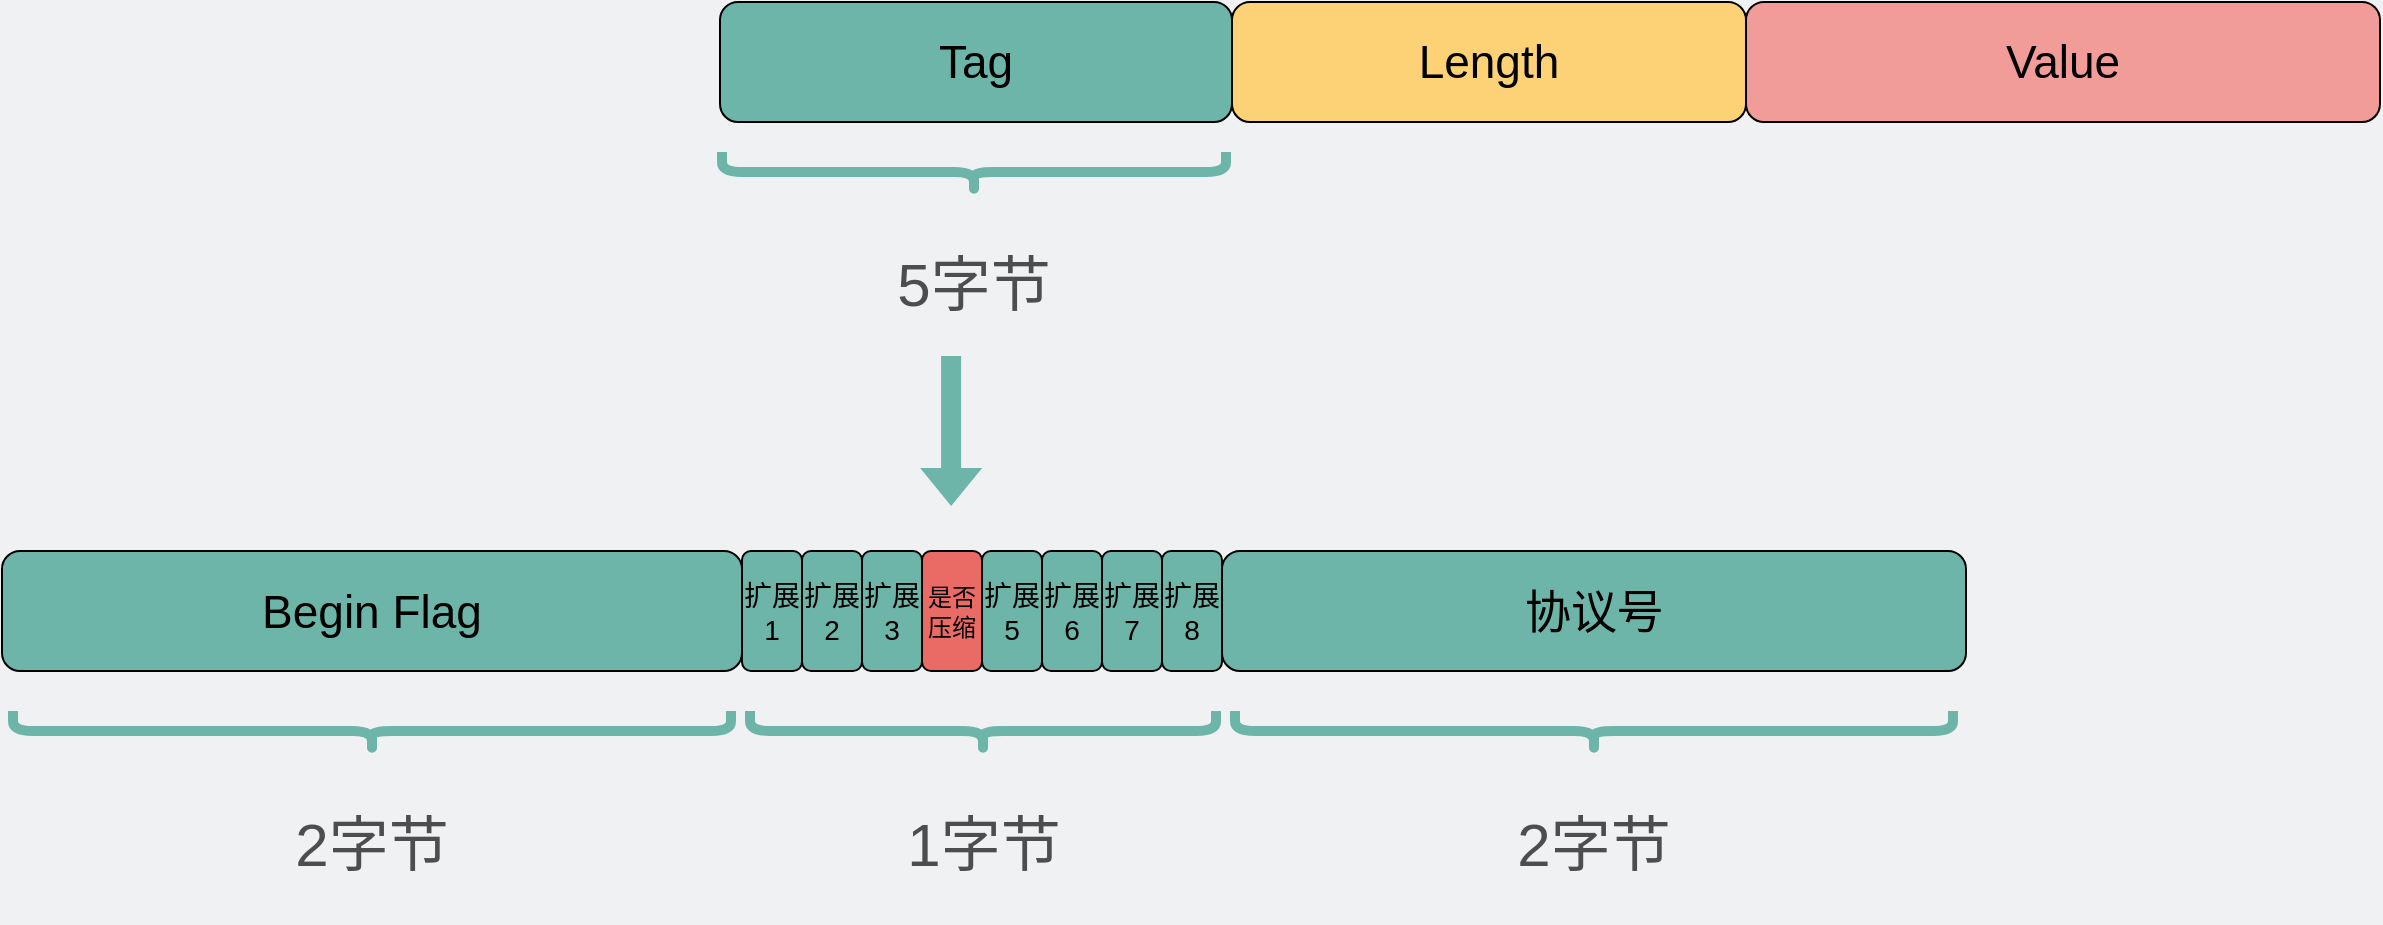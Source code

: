 <mxfile version="22.1.11" type="github">
  <diagram id="9fnjXT7nlAm7Ix4f8WDv" name="Page-1">
    <mxGraphModel dx="-399" dy="423" grid="0" gridSize="10" guides="1" tooltips="1" connect="1" arrows="1" fold="1" page="1" pageScale="1" pageWidth="1300" pageHeight="530" background="#EFF1F3" math="0" shadow="0">
      <root>
        <mxCell id="0" />
        <mxCell id="1" parent="0" />
        <mxCell id="IF7kysIinetxUULhLs4Z-4" value="Begin Flag" style="rounded=1;whiteSpace=wrap;html=1;fontSize=23;fillColor=#6DB5A8;" parent="1" vertex="1">
          <mxGeometry x="1356" y="837.5" width="370" height="60" as="geometry" />
        </mxCell>
        <mxCell id="IF7kysIinetxUULhLs4Z-6" value="扩展2" style="rounded=1;whiteSpace=wrap;html=1;fontSize=14;fillColor=#6DB5A8;" parent="1" vertex="1">
          <mxGeometry x="1756" y="837.5" width="30" height="60" as="geometry" />
        </mxCell>
        <mxCell id="IF7kysIinetxUULhLs4Z-7" value="扩展3" style="rounded=1;whiteSpace=wrap;html=1;fontSize=14;fillColor=#6DB5A8;" parent="1" vertex="1">
          <mxGeometry x="1786" y="837.5" width="30" height="60" as="geometry" />
        </mxCell>
        <mxCell id="IF7kysIinetxUULhLs4Z-8" value="&lt;font style=&quot;font-size: 12px;&quot;&gt;是否压缩&lt;/font&gt;" style="rounded=1;whiteSpace=wrap;html=1;fontSize=10;fillColor=#EA6B66;" parent="1" vertex="1">
          <mxGeometry x="1816" y="837.5" width="30" height="60" as="geometry" />
        </mxCell>
        <mxCell id="IF7kysIinetxUULhLs4Z-9" value="扩展5" style="rounded=1;whiteSpace=wrap;html=1;fontSize=14;fillColor=#6DB5A8;" parent="1" vertex="1">
          <mxGeometry x="1846" y="837.5" width="30" height="60" as="geometry" />
        </mxCell>
        <mxCell id="IF7kysIinetxUULhLs4Z-10" value="扩展6" style="rounded=1;whiteSpace=wrap;html=1;fontSize=14;fillColor=#6DB5A8;" parent="1" vertex="1">
          <mxGeometry x="1876" y="837.5" width="30" height="60" as="geometry" />
        </mxCell>
        <mxCell id="IF7kysIinetxUULhLs4Z-11" value="扩展7" style="rounded=1;whiteSpace=wrap;html=1;fontSize=14;fillColor=#6DB5A8;" parent="1" vertex="1">
          <mxGeometry x="1906" y="837.5" width="30" height="60" as="geometry" />
        </mxCell>
        <mxCell id="IF7kysIinetxUULhLs4Z-12" value="扩展8" style="rounded=1;whiteSpace=wrap;html=1;fontSize=14;fillColor=#6DB5A8;" parent="1" vertex="1">
          <mxGeometry x="1936" y="837.5" width="30" height="60" as="geometry" />
        </mxCell>
        <mxCell id="IF7kysIinetxUULhLs4Z-14" value="扩展1" style="rounded=1;whiteSpace=wrap;html=1;fontSize=14;fillColor=#6DB5A8;" parent="1" vertex="1">
          <mxGeometry x="1726" y="837.5" width="30" height="60" as="geometry" />
        </mxCell>
        <mxCell id="IF7kysIinetxUULhLs4Z-16" value="&lt;font style=&quot;font-size: 23px;&quot;&gt;Value&lt;/font&gt;" style="rounded=1;whiteSpace=wrap;html=1;fontSize=23;fillColor=#F19C99;" parent="1" vertex="1">
          <mxGeometry x="2228" y="563" width="317" height="60" as="geometry" />
        </mxCell>
        <mxCell id="IF7kysIinetxUULhLs4Z-17" value="Tag" style="rounded=1;whiteSpace=wrap;html=1;fontSize=23;fillColor=#6DB5A8;" parent="1" vertex="1">
          <mxGeometry x="1715" y="563" width="256" height="60" as="geometry" />
        </mxCell>
        <mxCell id="IF7kysIinetxUULhLs4Z-18" value="Length" style="rounded=1;whiteSpace=wrap;html=1;fontSize=23;fillColor=#FDD276;" parent="1" vertex="1">
          <mxGeometry x="1971" y="563" width="257" height="60" as="geometry" />
        </mxCell>
        <mxCell id="IF7kysIinetxUULhLs4Z-19" value="" style="shape=curlyBracket;whiteSpace=wrap;html=1;rounded=1;fillColor=#FDD276;fontSize=10;direction=west;strokeWidth=5;rotation=90;strokeColor=#6DB5A8;" parent="1" vertex="1">
          <mxGeometry x="1832" y="522" width="20" height="252" as="geometry" />
        </mxCell>
        <mxCell id="IF7kysIinetxUULhLs4Z-20" value="&lt;font style=&quot;font-size: 30px&quot;&gt;&lt;font color=&quot;#4d4d4d&quot;&gt;5字节&lt;/font&gt;&lt;br&gt;&lt;/font&gt;" style="text;html=1;strokeColor=none;fillColor=none;align=center;verticalAlign=middle;whiteSpace=wrap;rounded=0;fontSize=10;" parent="1" vertex="1">
          <mxGeometry x="1792" y="664" width="100" height="80" as="geometry" />
        </mxCell>
        <mxCell id="IF7kysIinetxUULhLs4Z-25" value="协议号" style="rounded=1;whiteSpace=wrap;html=1;fontSize=23;fillColor=#6DB5A8;" parent="1" vertex="1">
          <mxGeometry x="1966" y="837.5" width="372" height="60" as="geometry" />
        </mxCell>
        <mxCell id="IF7kysIinetxUULhLs4Z-26" value="" style="shape=flexArrow;endArrow=classic;html=1;rounded=0;fillColor=#6DB5A8;gradientColor=none;strokeColor=none;" parent="1" edge="1">
          <mxGeometry width="50" height="50" relative="1" as="geometry">
            <mxPoint x="1830.57" y="739.5" as="sourcePoint" />
            <mxPoint x="1830.57" y="815.5" as="targetPoint" />
          </mxGeometry>
        </mxCell>
        <mxCell id="IF7kysIinetxUULhLs4Z-27" value="" style="shape=curlyBracket;whiteSpace=wrap;html=1;rounded=1;fillColor=#FDD276;fontSize=10;direction=west;strokeWidth=5;rotation=90;strokeColor=#6DB5A8;" parent="1" vertex="1">
          <mxGeometry x="1836.5" y="811" width="20" height="233" as="geometry" />
        </mxCell>
        <mxCell id="IF7kysIinetxUULhLs4Z-28" value="&lt;font style=&quot;font-size: 30px&quot;&gt;&lt;font color=&quot;#4d4d4d&quot;&gt;1字节&lt;/font&gt;&lt;br&gt;&lt;/font&gt;" style="text;html=1;strokeColor=none;fillColor=none;align=center;verticalAlign=middle;whiteSpace=wrap;rounded=0;fontSize=10;" parent="1" vertex="1">
          <mxGeometry x="1796.5" y="943.5" width="100" height="80" as="geometry" />
        </mxCell>
        <mxCell id="IF7kysIinetxUULhLs4Z-31" value="" style="shape=curlyBracket;whiteSpace=wrap;html=1;rounded=1;fillColor=#FDD276;fontSize=10;direction=west;strokeWidth=5;rotation=90;strokeColor=#6DB5A8;" parent="1" vertex="1">
          <mxGeometry x="1531" y="748" width="20" height="359" as="geometry" />
        </mxCell>
        <mxCell id="IF7kysIinetxUULhLs4Z-32" value="&lt;font style=&quot;font-size: 30px&quot;&gt;&lt;font color=&quot;#4d4d4d&quot;&gt;2字节&lt;/font&gt;&lt;br&gt;&lt;/font&gt;" style="text;html=1;strokeColor=none;fillColor=none;align=center;verticalAlign=middle;whiteSpace=wrap;rounded=0;fontSize=10;" parent="1" vertex="1">
          <mxGeometry x="1491" y="943.5" width="100" height="80" as="geometry" />
        </mxCell>
        <mxCell id="IF7kysIinetxUULhLs4Z-33" value="" style="shape=curlyBracket;whiteSpace=wrap;html=1;rounded=1;fillColor=#FDD276;fontSize=10;direction=west;strokeWidth=5;rotation=90;strokeColor=#6DB5A8;" parent="1" vertex="1">
          <mxGeometry x="2142" y="748" width="20" height="359" as="geometry" />
        </mxCell>
        <mxCell id="IF7kysIinetxUULhLs4Z-34" value="&lt;font style=&quot;font-size: 30px&quot;&gt;&lt;font color=&quot;#4d4d4d&quot;&gt;2字节&lt;/font&gt;&lt;br&gt;&lt;/font&gt;" style="text;html=1;strokeColor=none;fillColor=none;align=center;verticalAlign=middle;whiteSpace=wrap;rounded=0;fontSize=10;" parent="1" vertex="1">
          <mxGeometry x="2102" y="943.5" width="100" height="80" as="geometry" />
        </mxCell>
      </root>
    </mxGraphModel>
  </diagram>
</mxfile>
